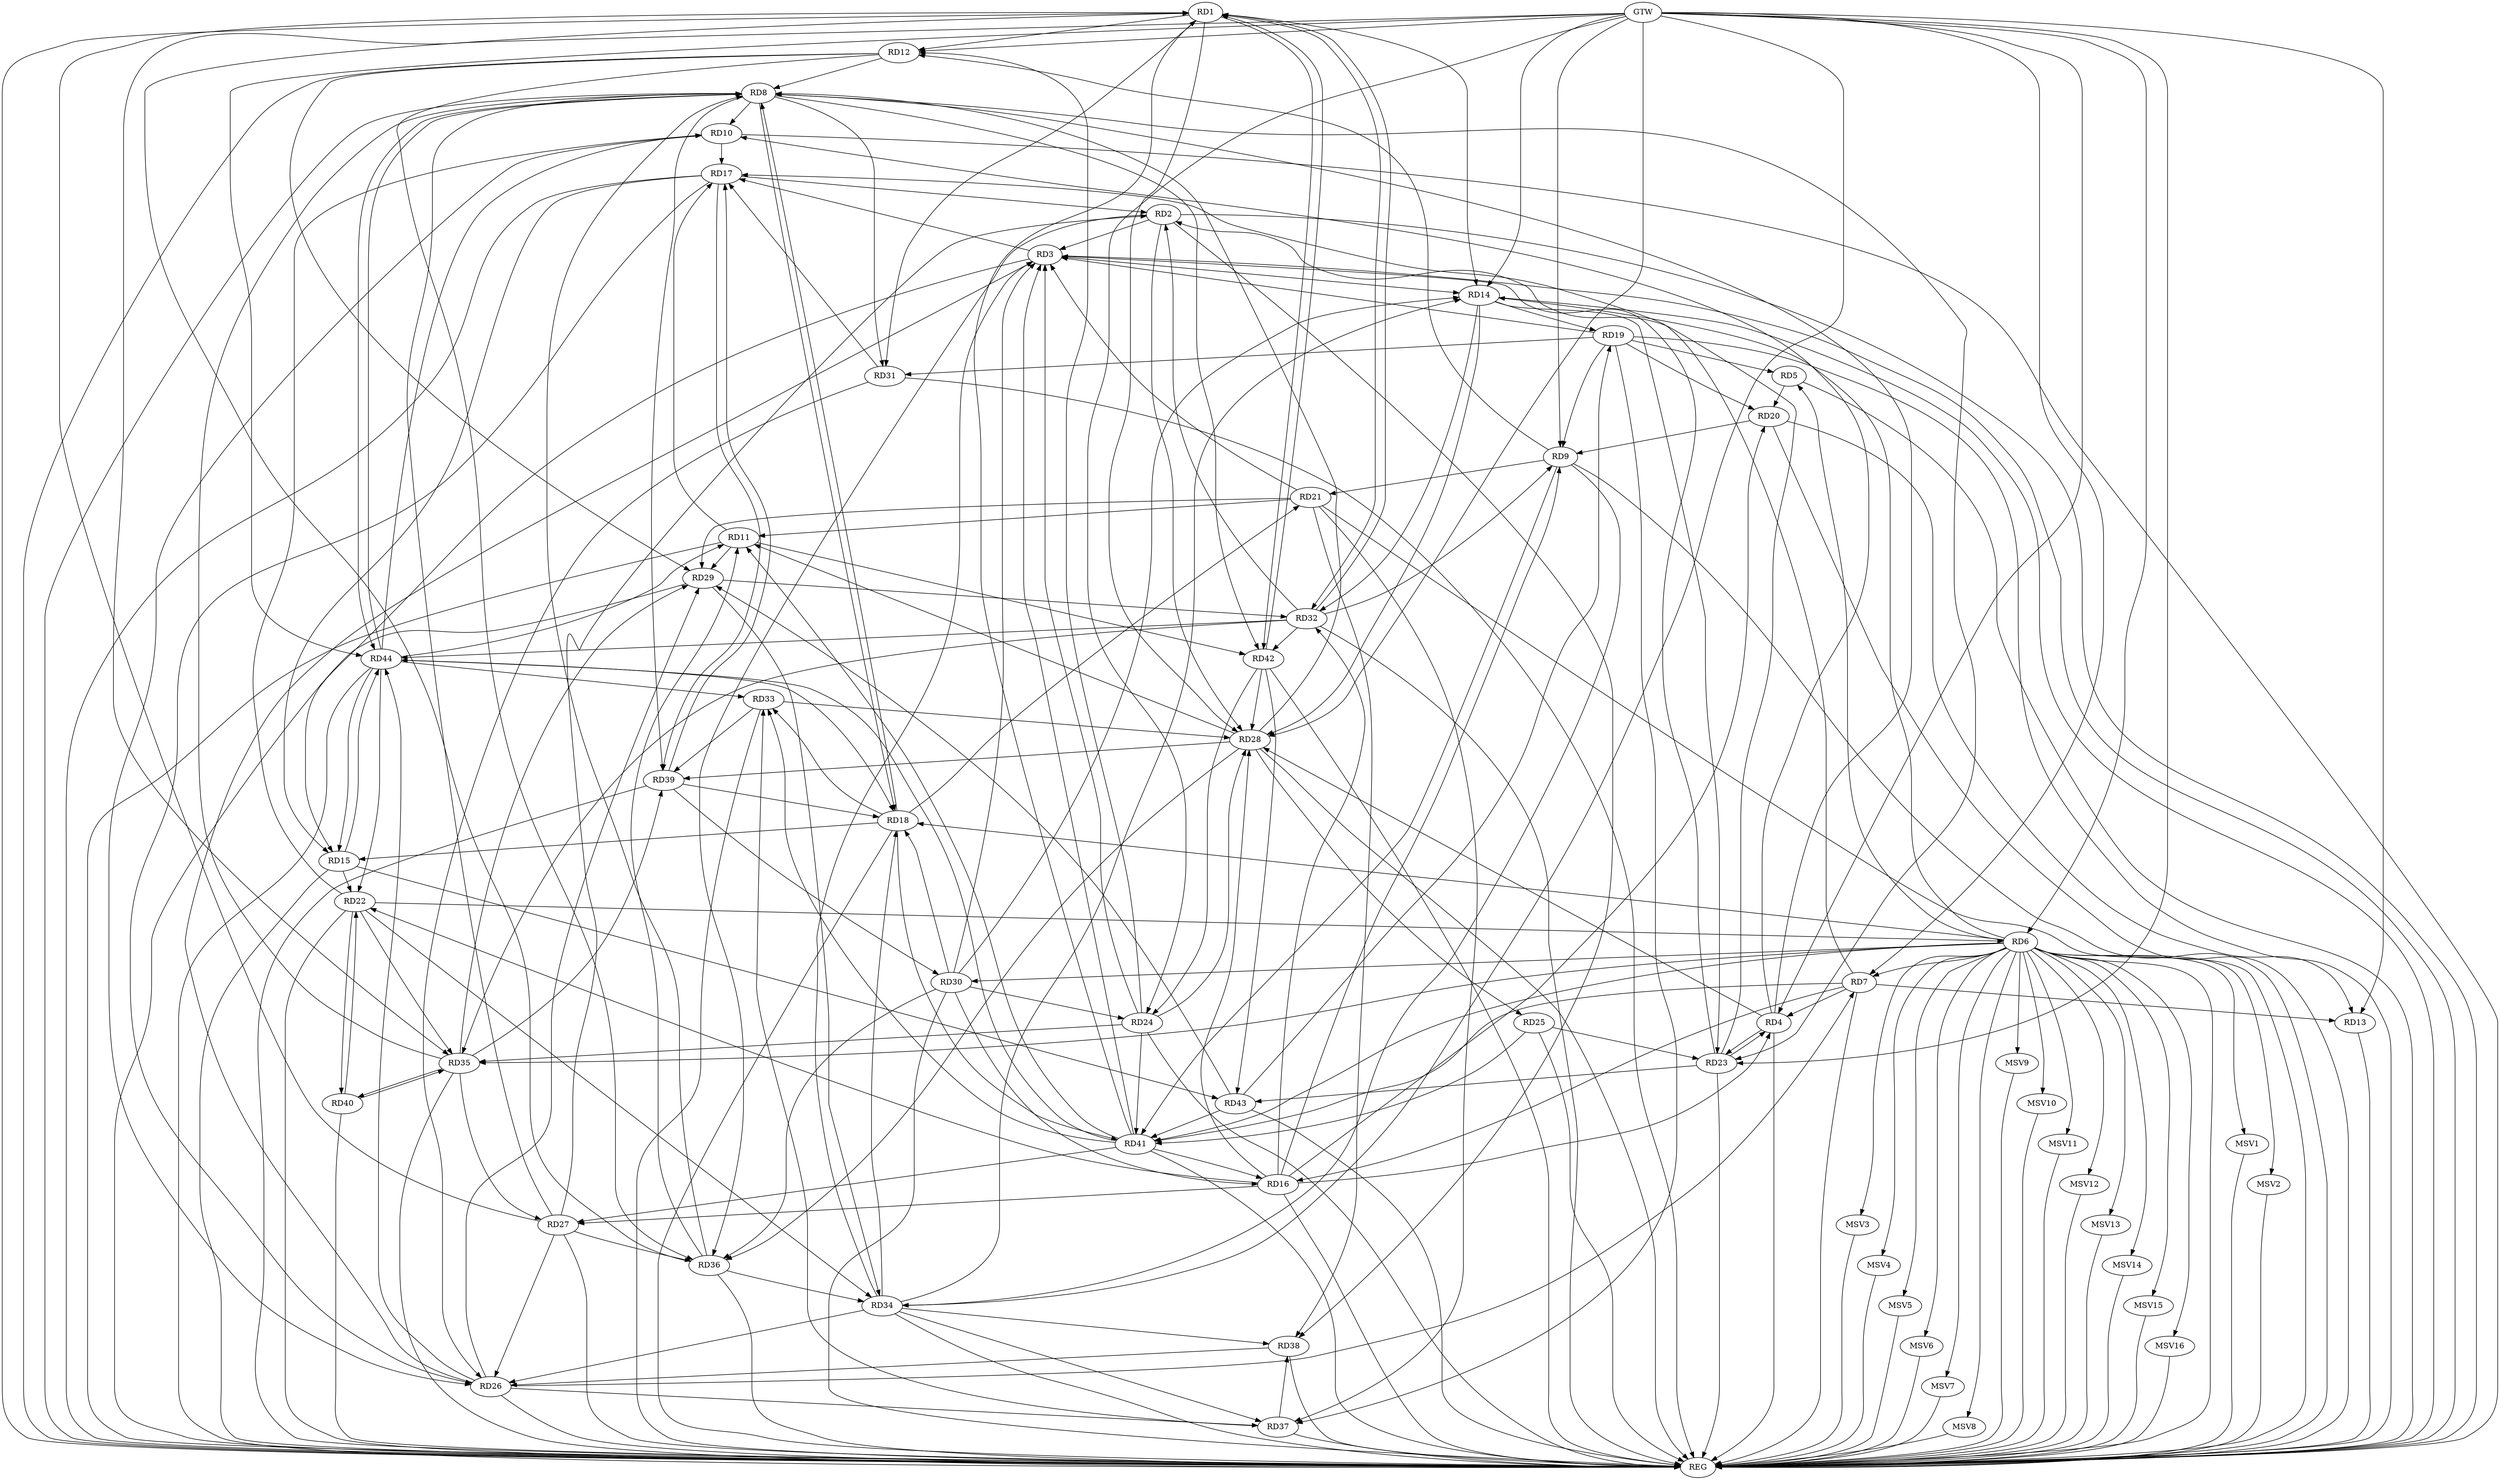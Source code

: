 strict digraph G {
  RD1 [ label="RD1" ];
  RD2 [ label="RD2" ];
  RD3 [ label="RD3" ];
  RD4 [ label="RD4" ];
  RD5 [ label="RD5" ];
  RD6 [ label="RD6" ];
  RD7 [ label="RD7" ];
  RD8 [ label="RD8" ];
  RD9 [ label="RD9" ];
  RD10 [ label="RD10" ];
  RD11 [ label="RD11" ];
  RD12 [ label="RD12" ];
  RD13 [ label="RD13" ];
  RD14 [ label="RD14" ];
  RD15 [ label="RD15" ];
  RD16 [ label="RD16" ];
  RD17 [ label="RD17" ];
  RD18 [ label="RD18" ];
  RD19 [ label="RD19" ];
  RD20 [ label="RD20" ];
  RD21 [ label="RD21" ];
  RD22 [ label="RD22" ];
  RD23 [ label="RD23" ];
  RD24 [ label="RD24" ];
  RD25 [ label="RD25" ];
  RD26 [ label="RD26" ];
  RD27 [ label="RD27" ];
  RD28 [ label="RD28" ];
  RD29 [ label="RD29" ];
  RD30 [ label="RD30" ];
  RD31 [ label="RD31" ];
  RD32 [ label="RD32" ];
  RD33 [ label="RD33" ];
  RD34 [ label="RD34" ];
  RD35 [ label="RD35" ];
  RD36 [ label="RD36" ];
  RD37 [ label="RD37" ];
  RD38 [ label="RD38" ];
  RD39 [ label="RD39" ];
  RD40 [ label="RD40" ];
  RD41 [ label="RD41" ];
  RD42 [ label="RD42" ];
  RD43 [ label="RD43" ];
  RD44 [ label="RD44" ];
  GTW [ label="GTW" ];
  REG [ label="REG" ];
  MSV1 [ label="MSV1" ];
  MSV2 [ label="MSV2" ];
  MSV3 [ label="MSV3" ];
  MSV4 [ label="MSV4" ];
  MSV5 [ label="MSV5" ];
  MSV6 [ label="MSV6" ];
  MSV7 [ label="MSV7" ];
  MSV8 [ label="MSV8" ];
  MSV9 [ label="MSV9" ];
  MSV10 [ label="MSV10" ];
  MSV11 [ label="MSV11" ];
  MSV12 [ label="MSV12" ];
  MSV13 [ label="MSV13" ];
  MSV14 [ label="MSV14" ];
  MSV15 [ label="MSV15" ];
  MSV16 [ label="MSV16" ];
  RD1 -> RD12;
  RD1 -> RD14;
  RD27 -> RD1;
  RD1 -> RD28;
  RD1 -> RD31;
  RD1 -> RD32;
  RD32 -> RD1;
  RD36 -> RD1;
  RD41 -> RD1;
  RD1 -> RD42;
  RD42 -> RD1;
  RD2 -> RD3;
  RD17 -> RD2;
  RD23 -> RD2;
  RD27 -> RD2;
  RD2 -> RD28;
  RD32 -> RD2;
  RD2 -> RD36;
  RD2 -> RD38;
  RD3 -> RD14;
  RD3 -> RD15;
  RD3 -> RD17;
  RD19 -> RD3;
  RD21 -> RD3;
  RD23 -> RD3;
  RD24 -> RD3;
  RD26 -> RD3;
  RD30 -> RD3;
  RD34 -> RD3;
  RD41 -> RD3;
  RD7 -> RD4;
  RD4 -> RD8;
  RD4 -> RD10;
  RD16 -> RD4;
  RD4 -> RD23;
  RD23 -> RD4;
  RD4 -> RD28;
  RD6 -> RD5;
  RD19 -> RD5;
  RD5 -> RD20;
  RD6 -> RD7;
  RD6 -> RD14;
  RD6 -> RD18;
  RD22 -> RD6;
  RD6 -> RD30;
  RD6 -> RD35;
  RD6 -> RD41;
  RD7 -> RD13;
  RD7 -> RD16;
  RD7 -> RD17;
  RD26 -> RD7;
  RD7 -> RD41;
  RD8 -> RD10;
  RD12 -> RD8;
  RD8 -> RD18;
  RD18 -> RD8;
  RD8 -> RD23;
  RD27 -> RD8;
  RD28 -> RD8;
  RD8 -> RD31;
  RD35 -> RD8;
  RD36 -> RD8;
  RD8 -> RD39;
  RD8 -> RD42;
  RD8 -> RD44;
  RD44 -> RD8;
  RD9 -> RD12;
  RD16 -> RD9;
  RD19 -> RD9;
  RD20 -> RD9;
  RD9 -> RD21;
  RD32 -> RD9;
  RD9 -> RD34;
  RD9 -> RD41;
  RD10 -> RD17;
  RD22 -> RD10;
  RD10 -> RD26;
  RD44 -> RD10;
  RD11 -> RD17;
  RD21 -> RD11;
  RD28 -> RD11;
  RD11 -> RD29;
  RD36 -> RD11;
  RD41 -> RD11;
  RD11 -> RD42;
  RD44 -> RD11;
  RD24 -> RD12;
  RD12 -> RD29;
  RD12 -> RD36;
  RD20 -> RD13;
  RD14 -> RD19;
  RD14 -> RD23;
  RD14 -> RD28;
  RD30 -> RD14;
  RD14 -> RD32;
  RD34 -> RD14;
  RD17 -> RD15;
  RD18 -> RD15;
  RD15 -> RD22;
  RD15 -> RD43;
  RD15 -> RD44;
  RD44 -> RD15;
  RD16 -> RD20;
  RD16 -> RD22;
  RD16 -> RD27;
  RD16 -> RD28;
  RD30 -> RD16;
  RD16 -> RD32;
  RD41 -> RD16;
  RD17 -> RD26;
  RD31 -> RD17;
  RD17 -> RD39;
  RD39 -> RD17;
  RD18 -> RD21;
  RD30 -> RD18;
  RD18 -> RD33;
  RD34 -> RD18;
  RD39 -> RD18;
  RD18 -> RD41;
  RD44 -> RD18;
  RD19 -> RD20;
  RD19 -> RD31;
  RD19 -> RD37;
  RD43 -> RD19;
  RD21 -> RD29;
  RD21 -> RD37;
  RD21 -> RD38;
  RD22 -> RD34;
  RD22 -> RD35;
  RD22 -> RD40;
  RD40 -> RD22;
  RD44 -> RD22;
  RD25 -> RD23;
  RD23 -> RD43;
  RD24 -> RD28;
  RD30 -> RD24;
  RD24 -> RD35;
  RD24 -> RD41;
  RD42 -> RD24;
  RD28 -> RD25;
  RD25 -> RD41;
  RD27 -> RD26;
  RD26 -> RD29;
  RD31 -> RD26;
  RD34 -> RD26;
  RD26 -> RD37;
  RD38 -> RD26;
  RD26 -> RD44;
  RD35 -> RD27;
  RD27 -> RD36;
  RD41 -> RD27;
  RD33 -> RD28;
  RD28 -> RD36;
  RD28 -> RD39;
  RD42 -> RD28;
  RD29 -> RD32;
  RD29 -> RD34;
  RD35 -> RD29;
  RD43 -> RD29;
  RD30 -> RD36;
  RD39 -> RD30;
  RD32 -> RD35;
  RD32 -> RD42;
  RD32 -> RD44;
  RD37 -> RD33;
  RD33 -> RD39;
  RD41 -> RD33;
  RD44 -> RD33;
  RD36 -> RD34;
  RD34 -> RD37;
  RD34 -> RD38;
  RD35 -> RD39;
  RD35 -> RD40;
  RD40 -> RD35;
  RD37 -> RD38;
  RD43 -> RD41;
  RD41 -> RD44;
  RD42 -> RD43;
  GTW -> RD12;
  GTW -> RD34;
  GTW -> RD4;
  GTW -> RD13;
  GTW -> RD9;
  GTW -> RD23;
  GTW -> RD7;
  GTW -> RD6;
  GTW -> RD35;
  GTW -> RD24;
  GTW -> RD14;
  GTW -> RD28;
  GTW -> RD44;
  RD1 -> REG;
  RD2 -> REG;
  RD3 -> REG;
  RD4 -> REG;
  RD5 -> REG;
  RD6 -> REG;
  RD7 -> REG;
  RD8 -> REG;
  RD9 -> REG;
  RD10 -> REG;
  RD11 -> REG;
  RD12 -> REG;
  RD13 -> REG;
  RD14 -> REG;
  RD15 -> REG;
  RD16 -> REG;
  RD17 -> REG;
  RD18 -> REG;
  RD19 -> REG;
  RD20 -> REG;
  RD21 -> REG;
  RD22 -> REG;
  RD23 -> REG;
  RD24 -> REG;
  RD25 -> REG;
  RD26 -> REG;
  RD27 -> REG;
  RD28 -> REG;
  RD29 -> REG;
  RD30 -> REG;
  RD31 -> REG;
  RD32 -> REG;
  RD33 -> REG;
  RD34 -> REG;
  RD35 -> REG;
  RD36 -> REG;
  RD37 -> REG;
  RD38 -> REG;
  RD39 -> REG;
  RD40 -> REG;
  RD41 -> REG;
  RD42 -> REG;
  RD43 -> REG;
  RD44 -> REG;
  RD6 -> MSV1;
  RD6 -> MSV2;
  RD6 -> MSV3;
  RD6 -> MSV4;
  RD6 -> MSV5;
  MSV1 -> REG;
  MSV2 -> REG;
  MSV3 -> REG;
  MSV4 -> REG;
  MSV5 -> REG;
  RD6 -> MSV6;
  MSV6 -> REG;
  RD6 -> MSV7;
  MSV7 -> REG;
  RD6 -> MSV8;
  RD6 -> MSV9;
  MSV8 -> REG;
  MSV9 -> REG;
  RD6 -> MSV10;
  MSV10 -> REG;
  RD6 -> MSV11;
  RD6 -> MSV12;
  MSV11 -> REG;
  MSV12 -> REG;
  RD6 -> MSV13;
  MSV13 -> REG;
  RD6 -> MSV14;
  RD6 -> MSV15;
  MSV14 -> REG;
  MSV15 -> REG;
  RD6 -> MSV16;
  MSV16 -> REG;
}
